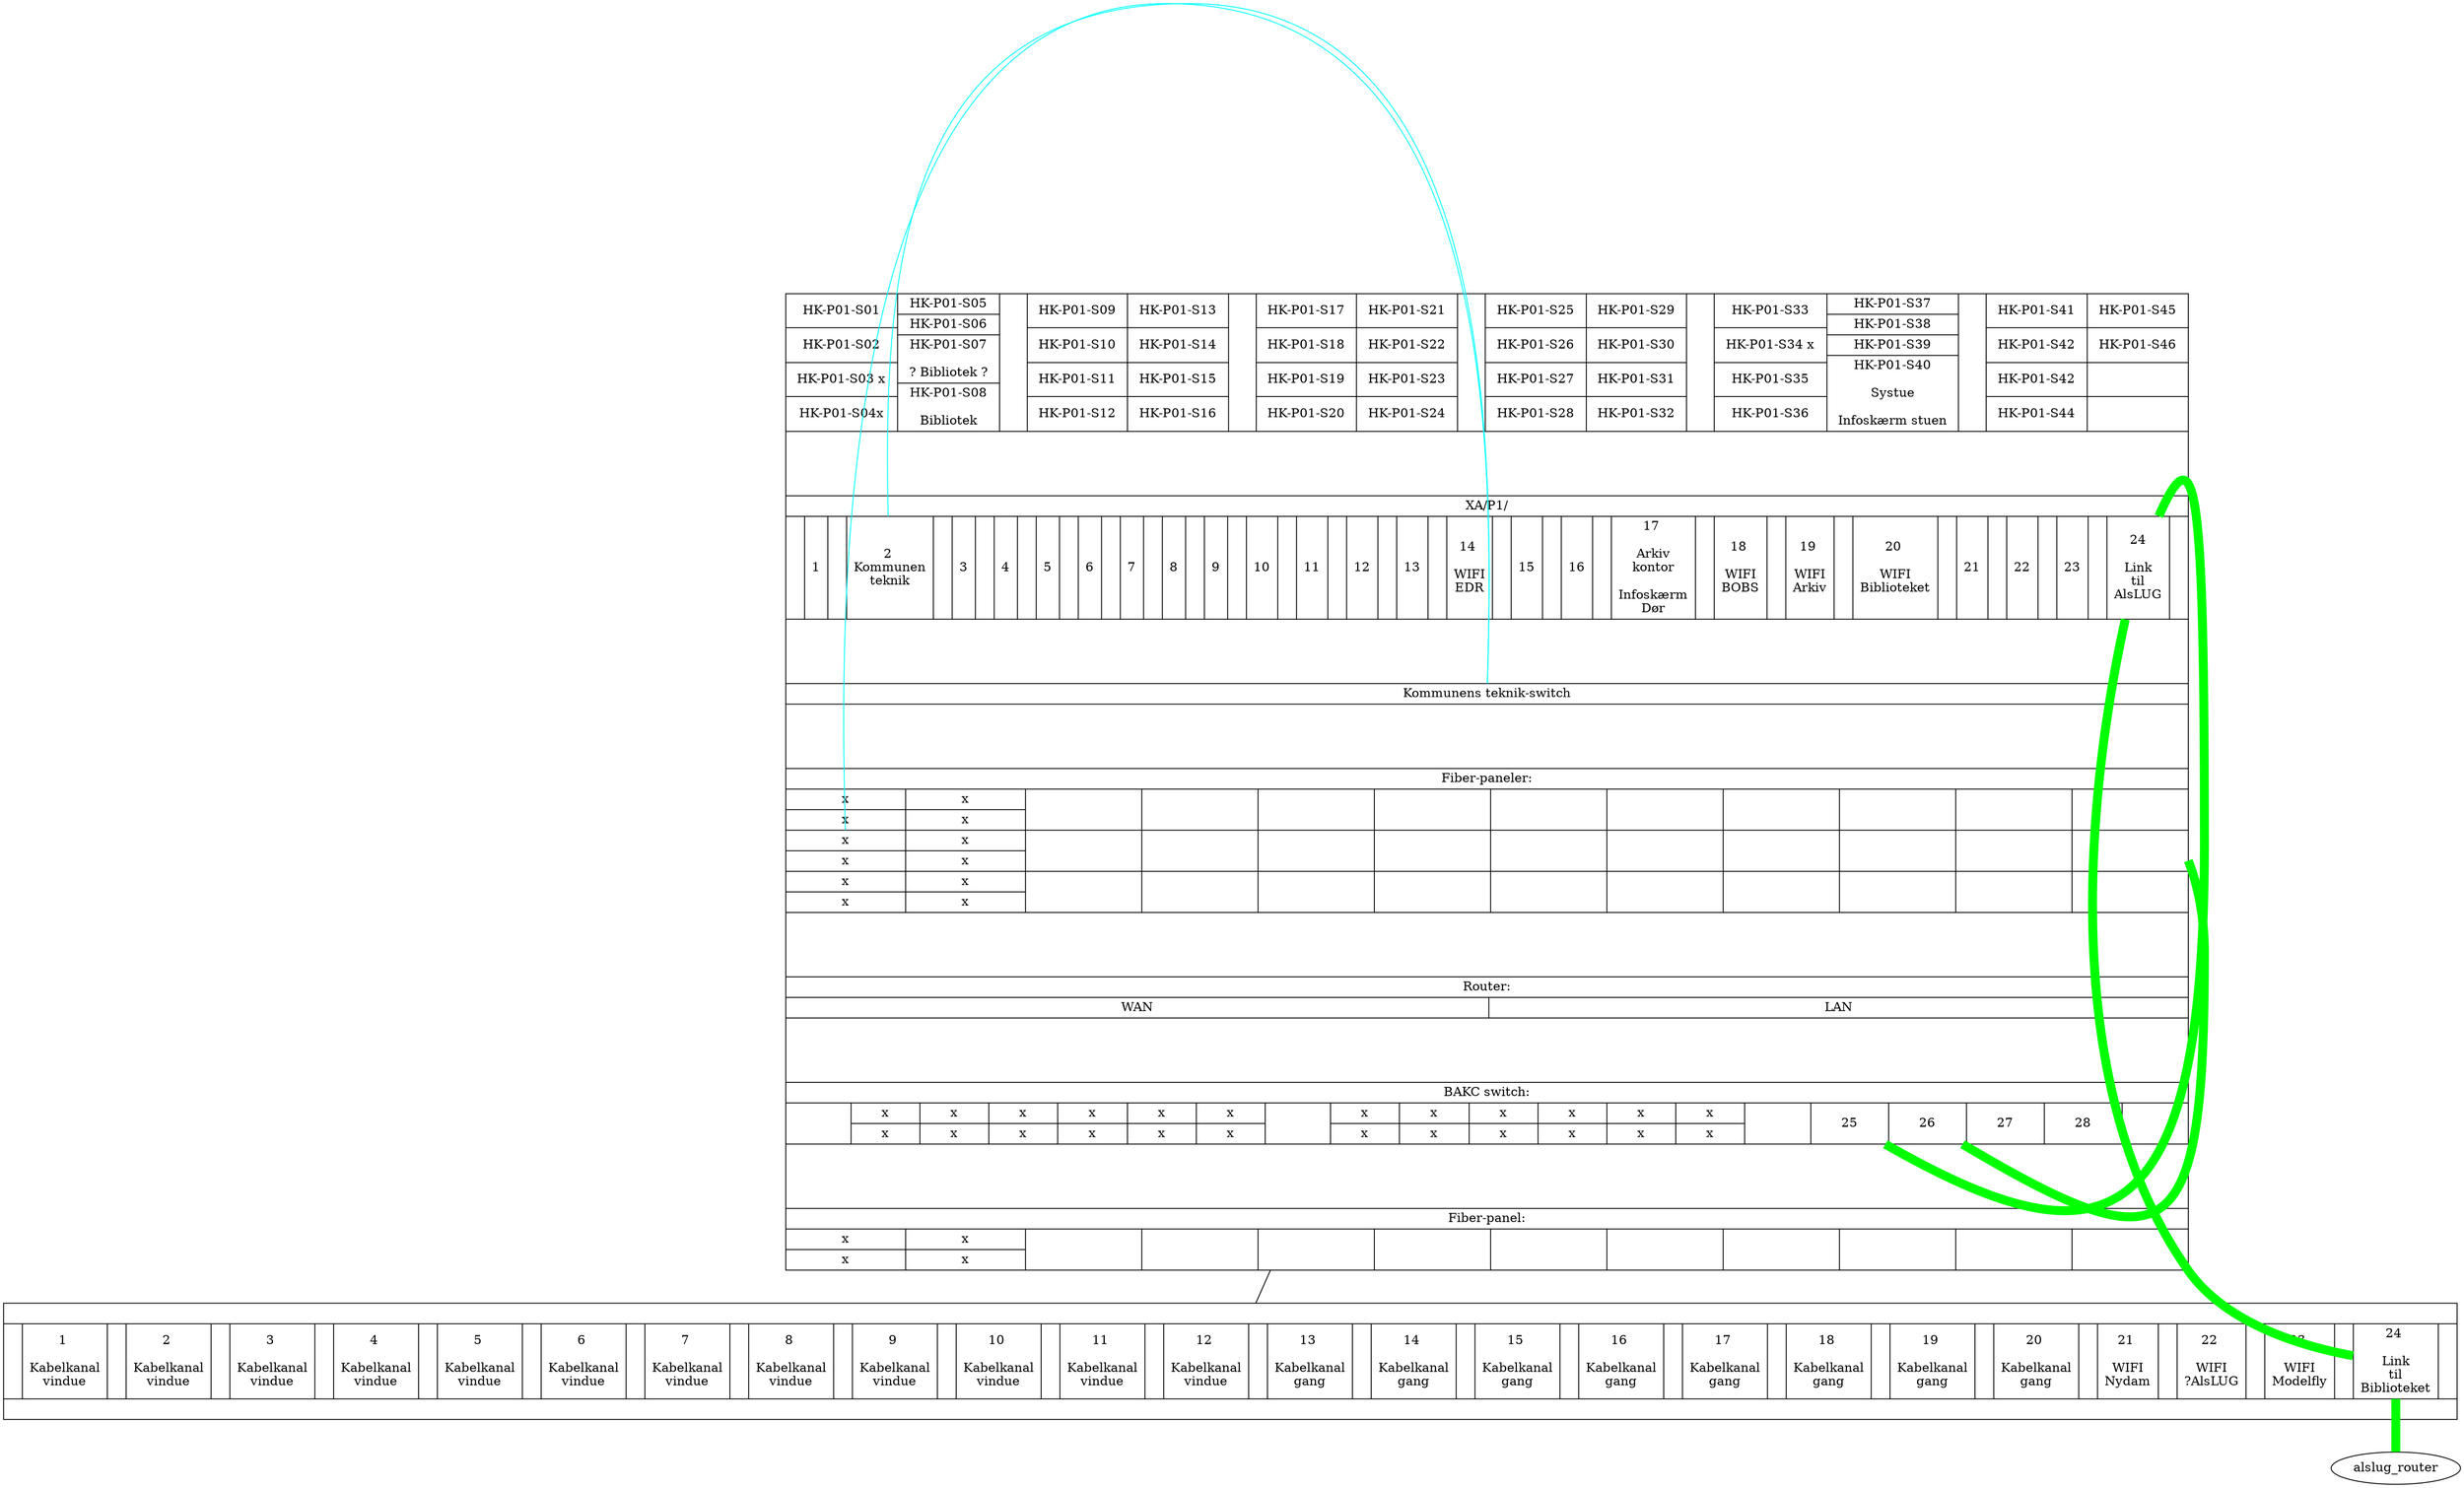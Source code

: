 digraph xxx {
  edge [ dir=none ];
  bib_patch [ shape=record label="{
  					{
						{
							HK-P01-S01|
							HK-P01-S02|
							HK-P01-S03 x|
							HK-P01-S04x
						}|{
							HK-P01-S05|
							HK-P01-S06|
							HK-P01-S07\n\n? Bibliotek ?|
							HK-P01-S08\n\nBibliotek
						}
						||
						{
							HK-P01-S09|
							HK-P01-S10|
							HK-P01-S11|
							HK-P01-S12
						}|{
							HK-P01-S13|
							HK-P01-S14|
							HK-P01-S15|
							HK-P01-S16
						}
						||
						{
							HK-P01-S17|
							HK-P01-S18|
							HK-P01-S19|
							HK-P01-S20
						}|{
							HK-P01-S21|
							HK-P01-S22|
							HK-P01-S23|
							HK-P01-S24
						}
						||
						{
							HK-P01-S25|
							HK-P01-S26|
							HK-P01-S27|
							HK-P01-S28
						}|{
							HK-P01-S29|
							HK-P01-S30|
							HK-P01-S31|
							HK-P01-S32
						}
						||
						{
							HK-P01-S33|
							HK-P01-S34 x|
							HK-P01-S35|
							HK-P01-S36
						}|{
							HK-P01-S37|
							HK-P01-S38|
							HK-P01-S39|
							HK-P01-S40\n\nSystue\n\nInfoskærm stuen
						}
						||
						{
							HK-P01-S41|
							HK-P01-S42|
							HK-P01-S42|
							HK-P01-S44
						}|{
							HK-P01-S45|
							HK-P01-S46|
							|
						}
					}
					|\n\n\n\n|XA/P1/|
					{|
							<xa_p1_1> 1
						||
							<xa_p1_2> 2 \nKommunen\nteknik
						||
							<xa_p1_3> 3
						||
							<xa_p1_4> 4
						||
							<xa_p1_5> 5
						||
							<xa_p1_6> 6
						||
							<xa_p1_7> 7
						||
							<xa_p1_8> 8
						||
							<xa_p1_9> 9
						||
							<xa_p1_10> 10
						||
							<xa_p1_11> 11
						||
							<xa_p1_12> 12
						||
							<xa_p1_13> 13
						||
							<xa_p1_14> 14 \n\nWIFI\nEDR
						||
							<xa_p1_15> 15
						||
							<xa_p1_16> 16
						||
							<xa_p1_15> 17 \n\nArkiv\nkontor\n\nInfoskærm\nDør
						||
							<xa_p1_18> 18 \n\nWIFI\nBOBS
						||
							<xa_p1_19> 19 \n\nWIFI\nArkiv
						||
							<xa_p1_20> 20 \n\nWIFI\nBiblioteket
						||
							<xa_p1_21> 21
						||
							<xa_p1_22> 22
						||
							<xa_p1_23> 23
						||
							<xa_p1_24> 24\n\nLink\ntil\nAlsLUG
						|}
					|\n\n\n\n|
					<kom_switch>Kommunens teknik-switch
					|\n\n\n\n|Fiber-paneler:
					|
					{{x|x}|{x|x}||||||||||}
					|
					{{<kom_fiber>x|x}|{<festlokale_fiber>x|x}||||||||||}
					|
					{{x|x}|{x|x}||||||||||}
					|\n\n\n\n|Router:|
					{WAN|LAN}
					|\n\n\n\n|BAKC switch:|
					{
						|{x|x}|{x|x}|{x|x}|{x|x}|{x|x}|{x|x}|
						|{x|x}|{x|x}|{x|x}|{x|x}|{x|x}|{x|x}|
						|<switch_25> 25|<switch_26> 26|27|<switch_fiber> 28|
					}
					|\n\n\n\n|Fiber-panel:|
					{{x|x}|{x|x}||||||||||}
				   }" ];
  alslug_patch [ shape=record label="{
					|{|
						<1> 1 \n\nKabelkanal\nvindue
					||
						<2> 2 \n\nKabelkanal\nvindue
					||
						<3> 3 \n\nKabelkanal\nvindue
					||
						<4> 4 \n\nKabelkanal\nvindue
					||
						<5> 5 \n\nKabelkanal\nvindue
					||
						<6> 6 \n\nKabelkanal\nvindue
					||
						<7> 7 \n\nKabelkanal\nvindue
					||
						<8> 8 \n\nKabelkanal\nvindue
					||
						<9> 9 \n\nKabelkanal\nvindue
					||
						<10> 10 \n\nKabelkanal\nvindue
					||
						<11> 11 \n\nKabelkanal\nvindue
					||
						<12> 12 \n\nKabelkanal\nvindue
					||
						<13> 13 \n\nKabelkanal\ngang
					||
						<14> 14 \n\nKabelkanal\ngang
					||
						<15> 15 \n\nKabelkanal\ngang
					||
						<16> 16 \n\nKabelkanal\ngang
					||
						<17> 17 \n\nKabelkanal\ngang
					||
						<18> 18 \n\nKabelkanal\ngang
					||
						<19> 19 \n\nKabelkanal\ngang
					||
						<20> 20 \n\nKabelkanal\ngang
					||
						<21> 21 \n\nWIFI\nNydam
					||
						<22> 22 \n\nWIFI\n?AlsLUG
					||
						<23> 23 \n\nWIFI\nModelfly
					||
						<24> 24 \n\nLink\ntil\nBiblioteket
					|}|
                                      }" ];
  bib_patch -> alslug_patch;
  bib_patch:xa_p1_2 -> bib_patch:kom_switch -> bib_patch:kom_fiber [ color=cyan ];
  bib_patch:switch_25 -> bib_patch:xa_p1_24 -> alslug_patch:24 -> alslug_router:wan [ color=green penwidth=10 ];
  bib_patch:switch_26 -> bib_patch:router_lan [ color=green penwidth=10 ];
}
